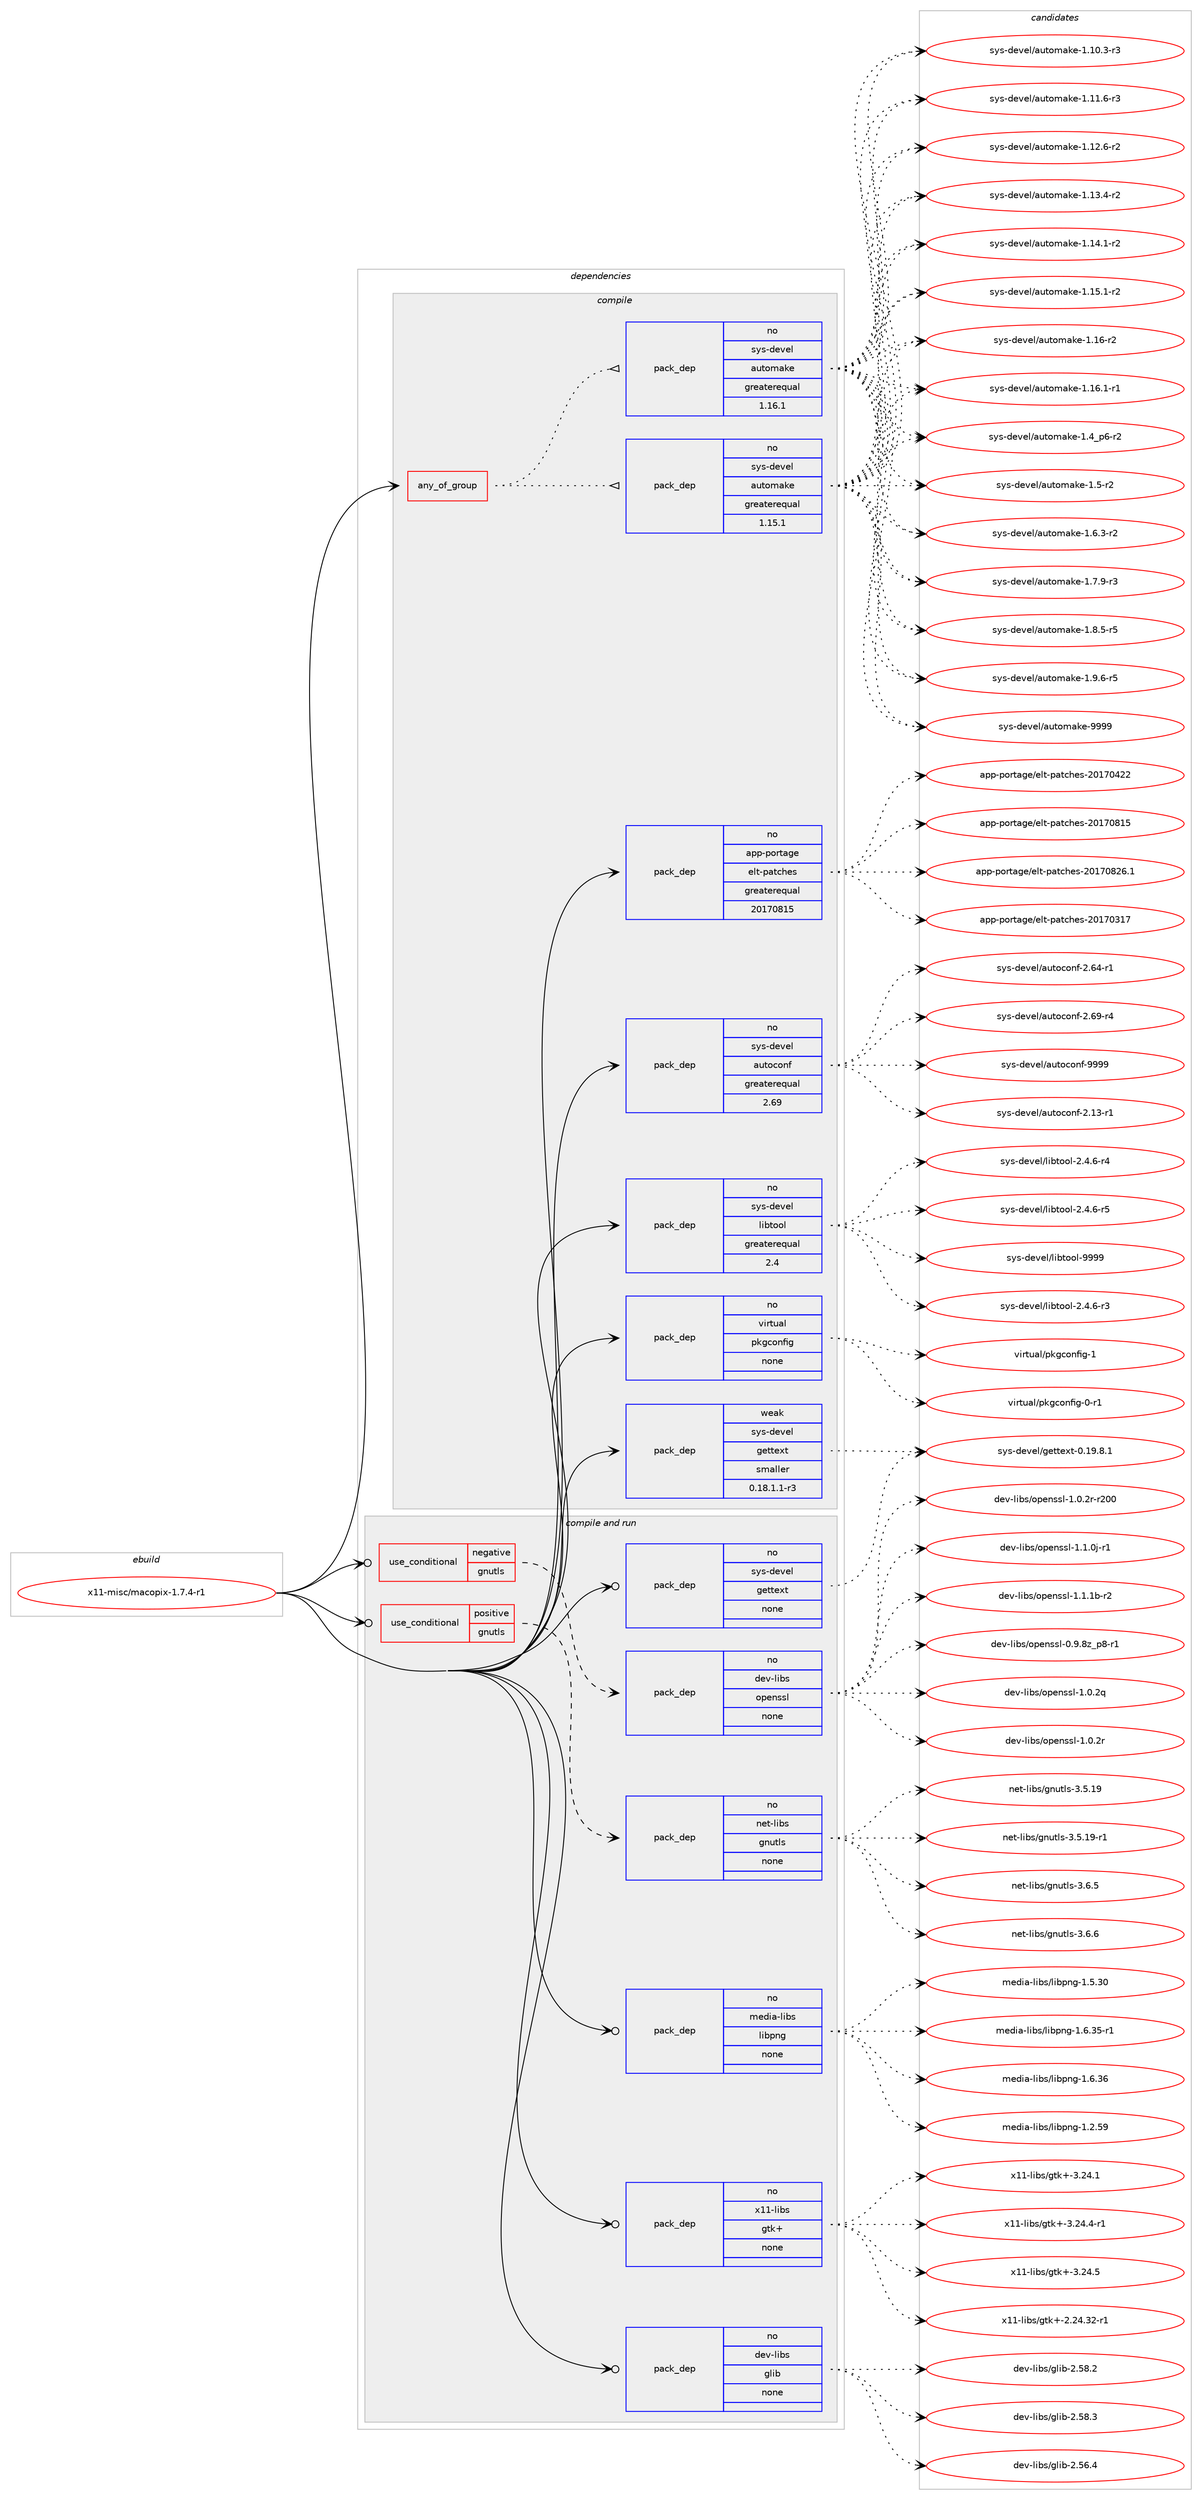 digraph prolog {

# *************
# Graph options
# *************

newrank=true;
concentrate=true;
compound=true;
graph [rankdir=LR,fontname=Helvetica,fontsize=10,ranksep=1.5];#, ranksep=2.5, nodesep=0.2];
edge  [arrowhead=vee];
node  [fontname=Helvetica,fontsize=10];

# **********
# The ebuild
# **********

subgraph cluster_leftcol {
color=gray;
rank=same;
label=<<i>ebuild</i>>;
id [label="x11-misc/macopix-1.7.4-r1", color=red, width=4, href="../x11-misc/macopix-1.7.4-r1.svg"];
}

# ****************
# The dependencies
# ****************

subgraph cluster_midcol {
color=gray;
label=<<i>dependencies</i>>;
subgraph cluster_compile {
fillcolor="#eeeeee";
style=filled;
label=<<i>compile</i>>;
subgraph any28687 {
dependency1763388 [label=<<TABLE BORDER="0" CELLBORDER="1" CELLSPACING="0" CELLPADDING="4"><TR><TD CELLPADDING="10">any_of_group</TD></TR></TABLE>>, shape=none, color=red];subgraph pack1267160 {
dependency1763389 [label=<<TABLE BORDER="0" CELLBORDER="1" CELLSPACING="0" CELLPADDING="4" WIDTH="220"><TR><TD ROWSPAN="6" CELLPADDING="30">pack_dep</TD></TR><TR><TD WIDTH="110">no</TD></TR><TR><TD>sys-devel</TD></TR><TR><TD>automake</TD></TR><TR><TD>greaterequal</TD></TR><TR><TD>1.16.1</TD></TR></TABLE>>, shape=none, color=blue];
}
dependency1763388:e -> dependency1763389:w [weight=20,style="dotted",arrowhead="oinv"];
subgraph pack1267161 {
dependency1763390 [label=<<TABLE BORDER="0" CELLBORDER="1" CELLSPACING="0" CELLPADDING="4" WIDTH="220"><TR><TD ROWSPAN="6" CELLPADDING="30">pack_dep</TD></TR><TR><TD WIDTH="110">no</TD></TR><TR><TD>sys-devel</TD></TR><TR><TD>automake</TD></TR><TR><TD>greaterequal</TD></TR><TR><TD>1.15.1</TD></TR></TABLE>>, shape=none, color=blue];
}
dependency1763388:e -> dependency1763390:w [weight=20,style="dotted",arrowhead="oinv"];
}
id:e -> dependency1763388:w [weight=20,style="solid",arrowhead="vee"];
subgraph pack1267162 {
dependency1763391 [label=<<TABLE BORDER="0" CELLBORDER="1" CELLSPACING="0" CELLPADDING="4" WIDTH="220"><TR><TD ROWSPAN="6" CELLPADDING="30">pack_dep</TD></TR><TR><TD WIDTH="110">no</TD></TR><TR><TD>app-portage</TD></TR><TR><TD>elt-patches</TD></TR><TR><TD>greaterequal</TD></TR><TR><TD>20170815</TD></TR></TABLE>>, shape=none, color=blue];
}
id:e -> dependency1763391:w [weight=20,style="solid",arrowhead="vee"];
subgraph pack1267163 {
dependency1763392 [label=<<TABLE BORDER="0" CELLBORDER="1" CELLSPACING="0" CELLPADDING="4" WIDTH="220"><TR><TD ROWSPAN="6" CELLPADDING="30">pack_dep</TD></TR><TR><TD WIDTH="110">no</TD></TR><TR><TD>sys-devel</TD></TR><TR><TD>autoconf</TD></TR><TR><TD>greaterequal</TD></TR><TR><TD>2.69</TD></TR></TABLE>>, shape=none, color=blue];
}
id:e -> dependency1763392:w [weight=20,style="solid",arrowhead="vee"];
subgraph pack1267164 {
dependency1763393 [label=<<TABLE BORDER="0" CELLBORDER="1" CELLSPACING="0" CELLPADDING="4" WIDTH="220"><TR><TD ROWSPAN="6" CELLPADDING="30">pack_dep</TD></TR><TR><TD WIDTH="110">no</TD></TR><TR><TD>sys-devel</TD></TR><TR><TD>libtool</TD></TR><TR><TD>greaterequal</TD></TR><TR><TD>2.4</TD></TR></TABLE>>, shape=none, color=blue];
}
id:e -> dependency1763393:w [weight=20,style="solid",arrowhead="vee"];
subgraph pack1267165 {
dependency1763394 [label=<<TABLE BORDER="0" CELLBORDER="1" CELLSPACING="0" CELLPADDING="4" WIDTH="220"><TR><TD ROWSPAN="6" CELLPADDING="30">pack_dep</TD></TR><TR><TD WIDTH="110">no</TD></TR><TR><TD>virtual</TD></TR><TR><TD>pkgconfig</TD></TR><TR><TD>none</TD></TR><TR><TD></TD></TR></TABLE>>, shape=none, color=blue];
}
id:e -> dependency1763394:w [weight=20,style="solid",arrowhead="vee"];
subgraph pack1267166 {
dependency1763395 [label=<<TABLE BORDER="0" CELLBORDER="1" CELLSPACING="0" CELLPADDING="4" WIDTH="220"><TR><TD ROWSPAN="6" CELLPADDING="30">pack_dep</TD></TR><TR><TD WIDTH="110">weak</TD></TR><TR><TD>sys-devel</TD></TR><TR><TD>gettext</TD></TR><TR><TD>smaller</TD></TR><TR><TD>0.18.1.1-r3</TD></TR></TABLE>>, shape=none, color=blue];
}
id:e -> dependency1763395:w [weight=20,style="solid",arrowhead="vee"];
}
subgraph cluster_compileandrun {
fillcolor="#eeeeee";
style=filled;
label=<<i>compile and run</i>>;
subgraph cond466533 {
dependency1763396 [label=<<TABLE BORDER="0" CELLBORDER="1" CELLSPACING="0" CELLPADDING="4"><TR><TD ROWSPAN="3" CELLPADDING="10">use_conditional</TD></TR><TR><TD>negative</TD></TR><TR><TD>gnutls</TD></TR></TABLE>>, shape=none, color=red];
subgraph pack1267167 {
dependency1763397 [label=<<TABLE BORDER="0" CELLBORDER="1" CELLSPACING="0" CELLPADDING="4" WIDTH="220"><TR><TD ROWSPAN="6" CELLPADDING="30">pack_dep</TD></TR><TR><TD WIDTH="110">no</TD></TR><TR><TD>dev-libs</TD></TR><TR><TD>openssl</TD></TR><TR><TD>none</TD></TR><TR><TD></TD></TR></TABLE>>, shape=none, color=blue];
}
dependency1763396:e -> dependency1763397:w [weight=20,style="dashed",arrowhead="vee"];
}
id:e -> dependency1763396:w [weight=20,style="solid",arrowhead="odotvee"];
subgraph cond466534 {
dependency1763398 [label=<<TABLE BORDER="0" CELLBORDER="1" CELLSPACING="0" CELLPADDING="4"><TR><TD ROWSPAN="3" CELLPADDING="10">use_conditional</TD></TR><TR><TD>positive</TD></TR><TR><TD>gnutls</TD></TR></TABLE>>, shape=none, color=red];
subgraph pack1267168 {
dependency1763399 [label=<<TABLE BORDER="0" CELLBORDER="1" CELLSPACING="0" CELLPADDING="4" WIDTH="220"><TR><TD ROWSPAN="6" CELLPADDING="30">pack_dep</TD></TR><TR><TD WIDTH="110">no</TD></TR><TR><TD>net-libs</TD></TR><TR><TD>gnutls</TD></TR><TR><TD>none</TD></TR><TR><TD></TD></TR></TABLE>>, shape=none, color=blue];
}
dependency1763398:e -> dependency1763399:w [weight=20,style="dashed",arrowhead="vee"];
}
id:e -> dependency1763398:w [weight=20,style="solid",arrowhead="odotvee"];
subgraph pack1267169 {
dependency1763400 [label=<<TABLE BORDER="0" CELLBORDER="1" CELLSPACING="0" CELLPADDING="4" WIDTH="220"><TR><TD ROWSPAN="6" CELLPADDING="30">pack_dep</TD></TR><TR><TD WIDTH="110">no</TD></TR><TR><TD>dev-libs</TD></TR><TR><TD>glib</TD></TR><TR><TD>none</TD></TR><TR><TD></TD></TR></TABLE>>, shape=none, color=blue];
}
id:e -> dependency1763400:w [weight=20,style="solid",arrowhead="odotvee"];
subgraph pack1267170 {
dependency1763401 [label=<<TABLE BORDER="0" CELLBORDER="1" CELLSPACING="0" CELLPADDING="4" WIDTH="220"><TR><TD ROWSPAN="6" CELLPADDING="30">pack_dep</TD></TR><TR><TD WIDTH="110">no</TD></TR><TR><TD>media-libs</TD></TR><TR><TD>libpng</TD></TR><TR><TD>none</TD></TR><TR><TD></TD></TR></TABLE>>, shape=none, color=blue];
}
id:e -> dependency1763401:w [weight=20,style="solid",arrowhead="odotvee"];
subgraph pack1267171 {
dependency1763402 [label=<<TABLE BORDER="0" CELLBORDER="1" CELLSPACING="0" CELLPADDING="4" WIDTH="220"><TR><TD ROWSPAN="6" CELLPADDING="30">pack_dep</TD></TR><TR><TD WIDTH="110">no</TD></TR><TR><TD>sys-devel</TD></TR><TR><TD>gettext</TD></TR><TR><TD>none</TD></TR><TR><TD></TD></TR></TABLE>>, shape=none, color=blue];
}
id:e -> dependency1763402:w [weight=20,style="solid",arrowhead="odotvee"];
subgraph pack1267172 {
dependency1763403 [label=<<TABLE BORDER="0" CELLBORDER="1" CELLSPACING="0" CELLPADDING="4" WIDTH="220"><TR><TD ROWSPAN="6" CELLPADDING="30">pack_dep</TD></TR><TR><TD WIDTH="110">no</TD></TR><TR><TD>x11-libs</TD></TR><TR><TD>gtk+</TD></TR><TR><TD>none</TD></TR><TR><TD></TD></TR></TABLE>>, shape=none, color=blue];
}
id:e -> dependency1763403:w [weight=20,style="solid",arrowhead="odotvee"];
}
subgraph cluster_run {
fillcolor="#eeeeee";
style=filled;
label=<<i>run</i>>;
}
}

# **************
# The candidates
# **************

subgraph cluster_choices {
rank=same;
color=gray;
label=<<i>candidates</i>>;

subgraph choice1267160 {
color=black;
nodesep=1;
choice11512111545100101118101108479711711611110997107101454946494846514511451 [label="sys-devel/automake-1.10.3-r3", color=red, width=4,href="../sys-devel/automake-1.10.3-r3.svg"];
choice11512111545100101118101108479711711611110997107101454946494946544511451 [label="sys-devel/automake-1.11.6-r3", color=red, width=4,href="../sys-devel/automake-1.11.6-r3.svg"];
choice11512111545100101118101108479711711611110997107101454946495046544511450 [label="sys-devel/automake-1.12.6-r2", color=red, width=4,href="../sys-devel/automake-1.12.6-r2.svg"];
choice11512111545100101118101108479711711611110997107101454946495146524511450 [label="sys-devel/automake-1.13.4-r2", color=red, width=4,href="../sys-devel/automake-1.13.4-r2.svg"];
choice11512111545100101118101108479711711611110997107101454946495246494511450 [label="sys-devel/automake-1.14.1-r2", color=red, width=4,href="../sys-devel/automake-1.14.1-r2.svg"];
choice11512111545100101118101108479711711611110997107101454946495346494511450 [label="sys-devel/automake-1.15.1-r2", color=red, width=4,href="../sys-devel/automake-1.15.1-r2.svg"];
choice1151211154510010111810110847971171161111099710710145494649544511450 [label="sys-devel/automake-1.16-r2", color=red, width=4,href="../sys-devel/automake-1.16-r2.svg"];
choice11512111545100101118101108479711711611110997107101454946495446494511449 [label="sys-devel/automake-1.16.1-r1", color=red, width=4,href="../sys-devel/automake-1.16.1-r1.svg"];
choice115121115451001011181011084797117116111109971071014549465295112544511450 [label="sys-devel/automake-1.4_p6-r2", color=red, width=4,href="../sys-devel/automake-1.4_p6-r2.svg"];
choice11512111545100101118101108479711711611110997107101454946534511450 [label="sys-devel/automake-1.5-r2", color=red, width=4,href="../sys-devel/automake-1.5-r2.svg"];
choice115121115451001011181011084797117116111109971071014549465446514511450 [label="sys-devel/automake-1.6.3-r2", color=red, width=4,href="../sys-devel/automake-1.6.3-r2.svg"];
choice115121115451001011181011084797117116111109971071014549465546574511451 [label="sys-devel/automake-1.7.9-r3", color=red, width=4,href="../sys-devel/automake-1.7.9-r3.svg"];
choice115121115451001011181011084797117116111109971071014549465646534511453 [label="sys-devel/automake-1.8.5-r5", color=red, width=4,href="../sys-devel/automake-1.8.5-r5.svg"];
choice115121115451001011181011084797117116111109971071014549465746544511453 [label="sys-devel/automake-1.9.6-r5", color=red, width=4,href="../sys-devel/automake-1.9.6-r5.svg"];
choice115121115451001011181011084797117116111109971071014557575757 [label="sys-devel/automake-9999", color=red, width=4,href="../sys-devel/automake-9999.svg"];
dependency1763389:e -> choice11512111545100101118101108479711711611110997107101454946494846514511451:w [style=dotted,weight="100"];
dependency1763389:e -> choice11512111545100101118101108479711711611110997107101454946494946544511451:w [style=dotted,weight="100"];
dependency1763389:e -> choice11512111545100101118101108479711711611110997107101454946495046544511450:w [style=dotted,weight="100"];
dependency1763389:e -> choice11512111545100101118101108479711711611110997107101454946495146524511450:w [style=dotted,weight="100"];
dependency1763389:e -> choice11512111545100101118101108479711711611110997107101454946495246494511450:w [style=dotted,weight="100"];
dependency1763389:e -> choice11512111545100101118101108479711711611110997107101454946495346494511450:w [style=dotted,weight="100"];
dependency1763389:e -> choice1151211154510010111810110847971171161111099710710145494649544511450:w [style=dotted,weight="100"];
dependency1763389:e -> choice11512111545100101118101108479711711611110997107101454946495446494511449:w [style=dotted,weight="100"];
dependency1763389:e -> choice115121115451001011181011084797117116111109971071014549465295112544511450:w [style=dotted,weight="100"];
dependency1763389:e -> choice11512111545100101118101108479711711611110997107101454946534511450:w [style=dotted,weight="100"];
dependency1763389:e -> choice115121115451001011181011084797117116111109971071014549465446514511450:w [style=dotted,weight="100"];
dependency1763389:e -> choice115121115451001011181011084797117116111109971071014549465546574511451:w [style=dotted,weight="100"];
dependency1763389:e -> choice115121115451001011181011084797117116111109971071014549465646534511453:w [style=dotted,weight="100"];
dependency1763389:e -> choice115121115451001011181011084797117116111109971071014549465746544511453:w [style=dotted,weight="100"];
dependency1763389:e -> choice115121115451001011181011084797117116111109971071014557575757:w [style=dotted,weight="100"];
}
subgraph choice1267161 {
color=black;
nodesep=1;
choice11512111545100101118101108479711711611110997107101454946494846514511451 [label="sys-devel/automake-1.10.3-r3", color=red, width=4,href="../sys-devel/automake-1.10.3-r3.svg"];
choice11512111545100101118101108479711711611110997107101454946494946544511451 [label="sys-devel/automake-1.11.6-r3", color=red, width=4,href="../sys-devel/automake-1.11.6-r3.svg"];
choice11512111545100101118101108479711711611110997107101454946495046544511450 [label="sys-devel/automake-1.12.6-r2", color=red, width=4,href="../sys-devel/automake-1.12.6-r2.svg"];
choice11512111545100101118101108479711711611110997107101454946495146524511450 [label="sys-devel/automake-1.13.4-r2", color=red, width=4,href="../sys-devel/automake-1.13.4-r2.svg"];
choice11512111545100101118101108479711711611110997107101454946495246494511450 [label="sys-devel/automake-1.14.1-r2", color=red, width=4,href="../sys-devel/automake-1.14.1-r2.svg"];
choice11512111545100101118101108479711711611110997107101454946495346494511450 [label="sys-devel/automake-1.15.1-r2", color=red, width=4,href="../sys-devel/automake-1.15.1-r2.svg"];
choice1151211154510010111810110847971171161111099710710145494649544511450 [label="sys-devel/automake-1.16-r2", color=red, width=4,href="../sys-devel/automake-1.16-r2.svg"];
choice11512111545100101118101108479711711611110997107101454946495446494511449 [label="sys-devel/automake-1.16.1-r1", color=red, width=4,href="../sys-devel/automake-1.16.1-r1.svg"];
choice115121115451001011181011084797117116111109971071014549465295112544511450 [label="sys-devel/automake-1.4_p6-r2", color=red, width=4,href="../sys-devel/automake-1.4_p6-r2.svg"];
choice11512111545100101118101108479711711611110997107101454946534511450 [label="sys-devel/automake-1.5-r2", color=red, width=4,href="../sys-devel/automake-1.5-r2.svg"];
choice115121115451001011181011084797117116111109971071014549465446514511450 [label="sys-devel/automake-1.6.3-r2", color=red, width=4,href="../sys-devel/automake-1.6.3-r2.svg"];
choice115121115451001011181011084797117116111109971071014549465546574511451 [label="sys-devel/automake-1.7.9-r3", color=red, width=4,href="../sys-devel/automake-1.7.9-r3.svg"];
choice115121115451001011181011084797117116111109971071014549465646534511453 [label="sys-devel/automake-1.8.5-r5", color=red, width=4,href="../sys-devel/automake-1.8.5-r5.svg"];
choice115121115451001011181011084797117116111109971071014549465746544511453 [label="sys-devel/automake-1.9.6-r5", color=red, width=4,href="../sys-devel/automake-1.9.6-r5.svg"];
choice115121115451001011181011084797117116111109971071014557575757 [label="sys-devel/automake-9999", color=red, width=4,href="../sys-devel/automake-9999.svg"];
dependency1763390:e -> choice11512111545100101118101108479711711611110997107101454946494846514511451:w [style=dotted,weight="100"];
dependency1763390:e -> choice11512111545100101118101108479711711611110997107101454946494946544511451:w [style=dotted,weight="100"];
dependency1763390:e -> choice11512111545100101118101108479711711611110997107101454946495046544511450:w [style=dotted,weight="100"];
dependency1763390:e -> choice11512111545100101118101108479711711611110997107101454946495146524511450:w [style=dotted,weight="100"];
dependency1763390:e -> choice11512111545100101118101108479711711611110997107101454946495246494511450:w [style=dotted,weight="100"];
dependency1763390:e -> choice11512111545100101118101108479711711611110997107101454946495346494511450:w [style=dotted,weight="100"];
dependency1763390:e -> choice1151211154510010111810110847971171161111099710710145494649544511450:w [style=dotted,weight="100"];
dependency1763390:e -> choice11512111545100101118101108479711711611110997107101454946495446494511449:w [style=dotted,weight="100"];
dependency1763390:e -> choice115121115451001011181011084797117116111109971071014549465295112544511450:w [style=dotted,weight="100"];
dependency1763390:e -> choice11512111545100101118101108479711711611110997107101454946534511450:w [style=dotted,weight="100"];
dependency1763390:e -> choice115121115451001011181011084797117116111109971071014549465446514511450:w [style=dotted,weight="100"];
dependency1763390:e -> choice115121115451001011181011084797117116111109971071014549465546574511451:w [style=dotted,weight="100"];
dependency1763390:e -> choice115121115451001011181011084797117116111109971071014549465646534511453:w [style=dotted,weight="100"];
dependency1763390:e -> choice115121115451001011181011084797117116111109971071014549465746544511453:w [style=dotted,weight="100"];
dependency1763390:e -> choice115121115451001011181011084797117116111109971071014557575757:w [style=dotted,weight="100"];
}
subgraph choice1267162 {
color=black;
nodesep=1;
choice97112112451121111141169710310147101108116451129711699104101115455048495548514955 [label="app-portage/elt-patches-20170317", color=red, width=4,href="../app-portage/elt-patches-20170317.svg"];
choice97112112451121111141169710310147101108116451129711699104101115455048495548525050 [label="app-portage/elt-patches-20170422", color=red, width=4,href="../app-portage/elt-patches-20170422.svg"];
choice97112112451121111141169710310147101108116451129711699104101115455048495548564953 [label="app-portage/elt-patches-20170815", color=red, width=4,href="../app-portage/elt-patches-20170815.svg"];
choice971121124511211111411697103101471011081164511297116991041011154550484955485650544649 [label="app-portage/elt-patches-20170826.1", color=red, width=4,href="../app-portage/elt-patches-20170826.1.svg"];
dependency1763391:e -> choice97112112451121111141169710310147101108116451129711699104101115455048495548514955:w [style=dotted,weight="100"];
dependency1763391:e -> choice97112112451121111141169710310147101108116451129711699104101115455048495548525050:w [style=dotted,weight="100"];
dependency1763391:e -> choice97112112451121111141169710310147101108116451129711699104101115455048495548564953:w [style=dotted,weight="100"];
dependency1763391:e -> choice971121124511211111411697103101471011081164511297116991041011154550484955485650544649:w [style=dotted,weight="100"];
}
subgraph choice1267163 {
color=black;
nodesep=1;
choice1151211154510010111810110847971171161119911111010245504649514511449 [label="sys-devel/autoconf-2.13-r1", color=red, width=4,href="../sys-devel/autoconf-2.13-r1.svg"];
choice1151211154510010111810110847971171161119911111010245504654524511449 [label="sys-devel/autoconf-2.64-r1", color=red, width=4,href="../sys-devel/autoconf-2.64-r1.svg"];
choice1151211154510010111810110847971171161119911111010245504654574511452 [label="sys-devel/autoconf-2.69-r4", color=red, width=4,href="../sys-devel/autoconf-2.69-r4.svg"];
choice115121115451001011181011084797117116111991111101024557575757 [label="sys-devel/autoconf-9999", color=red, width=4,href="../sys-devel/autoconf-9999.svg"];
dependency1763392:e -> choice1151211154510010111810110847971171161119911111010245504649514511449:w [style=dotted,weight="100"];
dependency1763392:e -> choice1151211154510010111810110847971171161119911111010245504654524511449:w [style=dotted,weight="100"];
dependency1763392:e -> choice1151211154510010111810110847971171161119911111010245504654574511452:w [style=dotted,weight="100"];
dependency1763392:e -> choice115121115451001011181011084797117116111991111101024557575757:w [style=dotted,weight="100"];
}
subgraph choice1267164 {
color=black;
nodesep=1;
choice1151211154510010111810110847108105981161111111084550465246544511451 [label="sys-devel/libtool-2.4.6-r3", color=red, width=4,href="../sys-devel/libtool-2.4.6-r3.svg"];
choice1151211154510010111810110847108105981161111111084550465246544511452 [label="sys-devel/libtool-2.4.6-r4", color=red, width=4,href="../sys-devel/libtool-2.4.6-r4.svg"];
choice1151211154510010111810110847108105981161111111084550465246544511453 [label="sys-devel/libtool-2.4.6-r5", color=red, width=4,href="../sys-devel/libtool-2.4.6-r5.svg"];
choice1151211154510010111810110847108105981161111111084557575757 [label="sys-devel/libtool-9999", color=red, width=4,href="../sys-devel/libtool-9999.svg"];
dependency1763393:e -> choice1151211154510010111810110847108105981161111111084550465246544511451:w [style=dotted,weight="100"];
dependency1763393:e -> choice1151211154510010111810110847108105981161111111084550465246544511452:w [style=dotted,weight="100"];
dependency1763393:e -> choice1151211154510010111810110847108105981161111111084550465246544511453:w [style=dotted,weight="100"];
dependency1763393:e -> choice1151211154510010111810110847108105981161111111084557575757:w [style=dotted,weight="100"];
}
subgraph choice1267165 {
color=black;
nodesep=1;
choice11810511411611797108471121071039911111010210510345484511449 [label="virtual/pkgconfig-0-r1", color=red, width=4,href="../virtual/pkgconfig-0-r1.svg"];
choice1181051141161179710847112107103991111101021051034549 [label="virtual/pkgconfig-1", color=red, width=4,href="../virtual/pkgconfig-1.svg"];
dependency1763394:e -> choice11810511411611797108471121071039911111010210510345484511449:w [style=dotted,weight="100"];
dependency1763394:e -> choice1181051141161179710847112107103991111101021051034549:w [style=dotted,weight="100"];
}
subgraph choice1267166 {
color=black;
nodesep=1;
choice1151211154510010111810110847103101116116101120116454846495746564649 [label="sys-devel/gettext-0.19.8.1", color=red, width=4,href="../sys-devel/gettext-0.19.8.1.svg"];
dependency1763395:e -> choice1151211154510010111810110847103101116116101120116454846495746564649:w [style=dotted,weight="100"];
}
subgraph choice1267167 {
color=black;
nodesep=1;
choice10010111845108105981154711111210111011511510845484657465612295112564511449 [label="dev-libs/openssl-0.9.8z_p8-r1", color=red, width=4,href="../dev-libs/openssl-0.9.8z_p8-r1.svg"];
choice100101118451081059811547111112101110115115108454946484650113 [label="dev-libs/openssl-1.0.2q", color=red, width=4,href="../dev-libs/openssl-1.0.2q.svg"];
choice100101118451081059811547111112101110115115108454946484650114 [label="dev-libs/openssl-1.0.2r", color=red, width=4,href="../dev-libs/openssl-1.0.2r.svg"];
choice10010111845108105981154711111210111011511510845494648465011445114504848 [label="dev-libs/openssl-1.0.2r-r200", color=red, width=4,href="../dev-libs/openssl-1.0.2r-r200.svg"];
choice1001011184510810598115471111121011101151151084549464946481064511449 [label="dev-libs/openssl-1.1.0j-r1", color=red, width=4,href="../dev-libs/openssl-1.1.0j-r1.svg"];
choice100101118451081059811547111112101110115115108454946494649984511450 [label="dev-libs/openssl-1.1.1b-r2", color=red, width=4,href="../dev-libs/openssl-1.1.1b-r2.svg"];
dependency1763397:e -> choice10010111845108105981154711111210111011511510845484657465612295112564511449:w [style=dotted,weight="100"];
dependency1763397:e -> choice100101118451081059811547111112101110115115108454946484650113:w [style=dotted,weight="100"];
dependency1763397:e -> choice100101118451081059811547111112101110115115108454946484650114:w [style=dotted,weight="100"];
dependency1763397:e -> choice10010111845108105981154711111210111011511510845494648465011445114504848:w [style=dotted,weight="100"];
dependency1763397:e -> choice1001011184510810598115471111121011101151151084549464946481064511449:w [style=dotted,weight="100"];
dependency1763397:e -> choice100101118451081059811547111112101110115115108454946494649984511450:w [style=dotted,weight="100"];
}
subgraph choice1267168 {
color=black;
nodesep=1;
choice11010111645108105981154710311011711610811545514653464957 [label="net-libs/gnutls-3.5.19", color=red, width=4,href="../net-libs/gnutls-3.5.19.svg"];
choice110101116451081059811547103110117116108115455146534649574511449 [label="net-libs/gnutls-3.5.19-r1", color=red, width=4,href="../net-libs/gnutls-3.5.19-r1.svg"];
choice110101116451081059811547103110117116108115455146544653 [label="net-libs/gnutls-3.6.5", color=red, width=4,href="../net-libs/gnutls-3.6.5.svg"];
choice110101116451081059811547103110117116108115455146544654 [label="net-libs/gnutls-3.6.6", color=red, width=4,href="../net-libs/gnutls-3.6.6.svg"];
dependency1763399:e -> choice11010111645108105981154710311011711610811545514653464957:w [style=dotted,weight="100"];
dependency1763399:e -> choice110101116451081059811547103110117116108115455146534649574511449:w [style=dotted,weight="100"];
dependency1763399:e -> choice110101116451081059811547103110117116108115455146544653:w [style=dotted,weight="100"];
dependency1763399:e -> choice110101116451081059811547103110117116108115455146544654:w [style=dotted,weight="100"];
}
subgraph choice1267169 {
color=black;
nodesep=1;
choice1001011184510810598115471031081059845504653544652 [label="dev-libs/glib-2.56.4", color=red, width=4,href="../dev-libs/glib-2.56.4.svg"];
choice1001011184510810598115471031081059845504653564650 [label="dev-libs/glib-2.58.2", color=red, width=4,href="../dev-libs/glib-2.58.2.svg"];
choice1001011184510810598115471031081059845504653564651 [label="dev-libs/glib-2.58.3", color=red, width=4,href="../dev-libs/glib-2.58.3.svg"];
dependency1763400:e -> choice1001011184510810598115471031081059845504653544652:w [style=dotted,weight="100"];
dependency1763400:e -> choice1001011184510810598115471031081059845504653564650:w [style=dotted,weight="100"];
dependency1763400:e -> choice1001011184510810598115471031081059845504653564651:w [style=dotted,weight="100"];
}
subgraph choice1267170 {
color=black;
nodesep=1;
choice109101100105974510810598115471081059811211010345494650465357 [label="media-libs/libpng-1.2.59", color=red, width=4,href="../media-libs/libpng-1.2.59.svg"];
choice109101100105974510810598115471081059811211010345494653465148 [label="media-libs/libpng-1.5.30", color=red, width=4,href="../media-libs/libpng-1.5.30.svg"];
choice1091011001059745108105981154710810598112110103454946544651534511449 [label="media-libs/libpng-1.6.35-r1", color=red, width=4,href="../media-libs/libpng-1.6.35-r1.svg"];
choice109101100105974510810598115471081059811211010345494654465154 [label="media-libs/libpng-1.6.36", color=red, width=4,href="../media-libs/libpng-1.6.36.svg"];
dependency1763401:e -> choice109101100105974510810598115471081059811211010345494650465357:w [style=dotted,weight="100"];
dependency1763401:e -> choice109101100105974510810598115471081059811211010345494653465148:w [style=dotted,weight="100"];
dependency1763401:e -> choice1091011001059745108105981154710810598112110103454946544651534511449:w [style=dotted,weight="100"];
dependency1763401:e -> choice109101100105974510810598115471081059811211010345494654465154:w [style=dotted,weight="100"];
}
subgraph choice1267171 {
color=black;
nodesep=1;
choice1151211154510010111810110847103101116116101120116454846495746564649 [label="sys-devel/gettext-0.19.8.1", color=red, width=4,href="../sys-devel/gettext-0.19.8.1.svg"];
dependency1763402:e -> choice1151211154510010111810110847103101116116101120116454846495746564649:w [style=dotted,weight="100"];
}
subgraph choice1267172 {
color=black;
nodesep=1;
choice12049494510810598115471031161074345504650524651504511449 [label="x11-libs/gtk+-2.24.32-r1", color=red, width=4,href="../x11-libs/gtk+-2.24.32-r1.svg"];
choice12049494510810598115471031161074345514650524649 [label="x11-libs/gtk+-3.24.1", color=red, width=4,href="../x11-libs/gtk+-3.24.1.svg"];
choice120494945108105981154710311610743455146505246524511449 [label="x11-libs/gtk+-3.24.4-r1", color=red, width=4,href="../x11-libs/gtk+-3.24.4-r1.svg"];
choice12049494510810598115471031161074345514650524653 [label="x11-libs/gtk+-3.24.5", color=red, width=4,href="../x11-libs/gtk+-3.24.5.svg"];
dependency1763403:e -> choice12049494510810598115471031161074345504650524651504511449:w [style=dotted,weight="100"];
dependency1763403:e -> choice12049494510810598115471031161074345514650524649:w [style=dotted,weight="100"];
dependency1763403:e -> choice120494945108105981154710311610743455146505246524511449:w [style=dotted,weight="100"];
dependency1763403:e -> choice12049494510810598115471031161074345514650524653:w [style=dotted,weight="100"];
}
}

}
